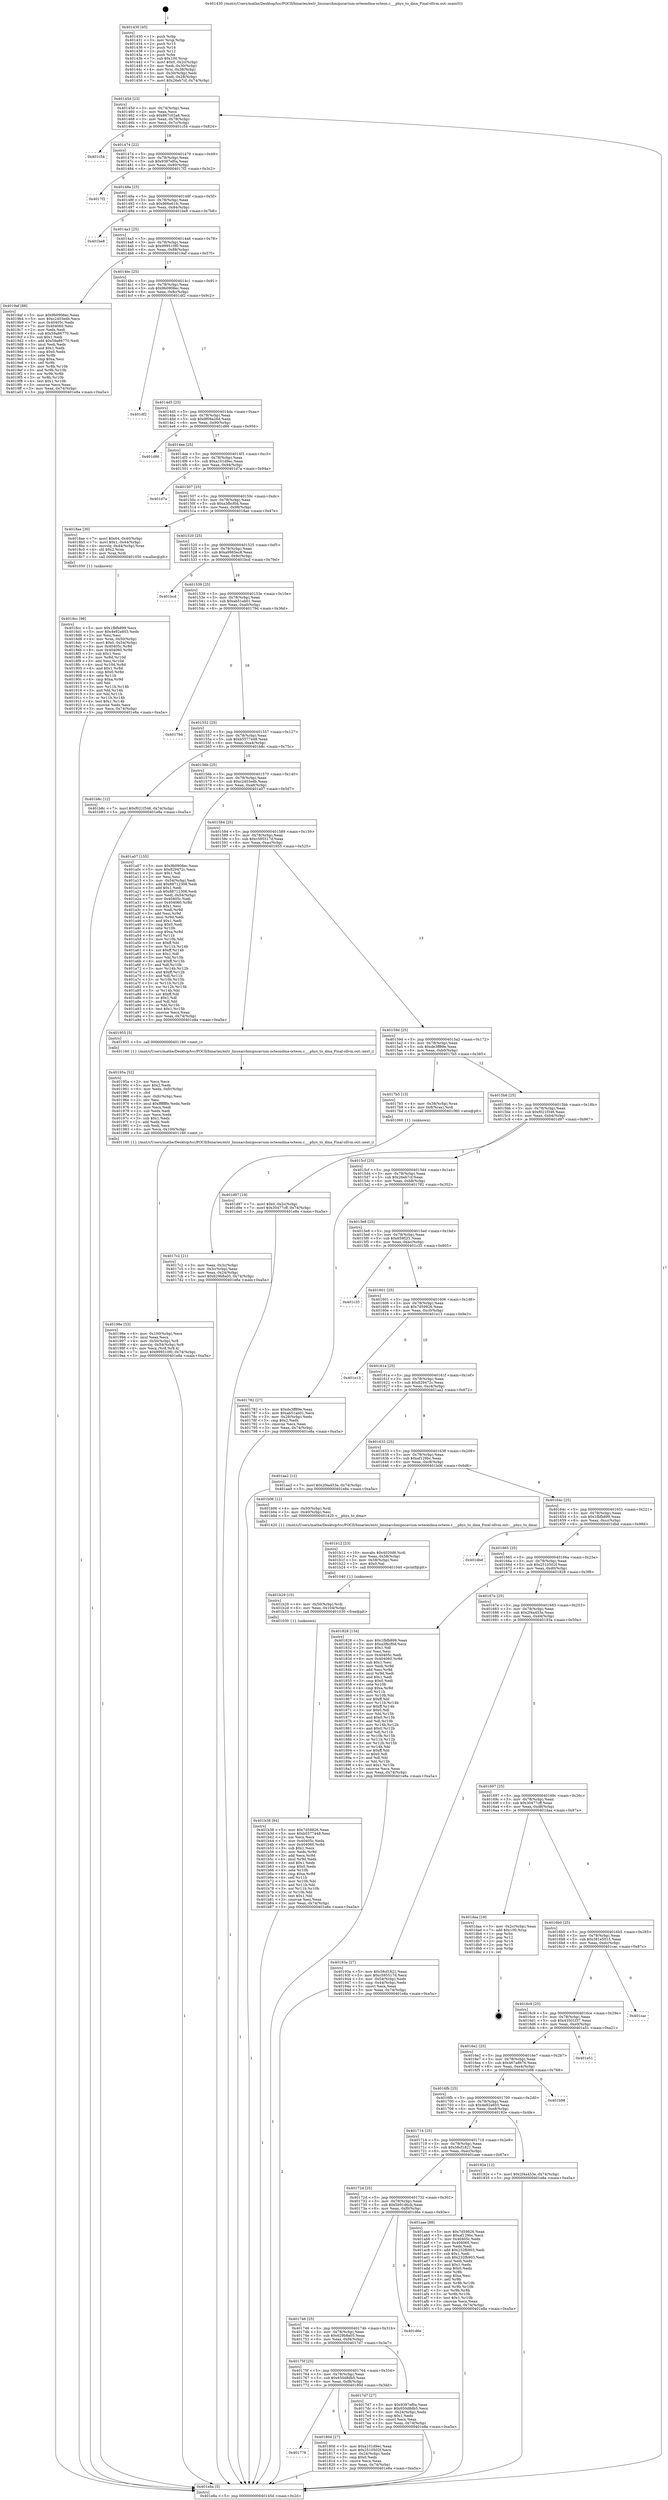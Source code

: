 digraph "0x401430" {
  label = "0x401430 (/mnt/c/Users/mathe/Desktop/tcc/POCII/binaries/extr_linuxarchmipscavium-octeondma-octeon.c___phys_to_dma_Final-ollvm.out::main(0))"
  labelloc = "t"
  node[shape=record]

  Entry [label="",width=0.3,height=0.3,shape=circle,fillcolor=black,style=filled]
  "0x40145d" [label="{
     0x40145d [23]\l
     | [instrs]\l
     &nbsp;&nbsp;0x40145d \<+3\>: mov -0x74(%rbp),%eax\l
     &nbsp;&nbsp;0x401460 \<+2\>: mov %eax,%ecx\l
     &nbsp;&nbsp;0x401462 \<+6\>: sub $0x867c02a8,%ecx\l
     &nbsp;&nbsp;0x401468 \<+3\>: mov %eax,-0x78(%rbp)\l
     &nbsp;&nbsp;0x40146b \<+3\>: mov %ecx,-0x7c(%rbp)\l
     &nbsp;&nbsp;0x40146e \<+6\>: je 0000000000401c54 \<main+0x824\>\l
  }"]
  "0x401c54" [label="{
     0x401c54\l
  }", style=dashed]
  "0x401474" [label="{
     0x401474 [22]\l
     | [instrs]\l
     &nbsp;&nbsp;0x401474 \<+5\>: jmp 0000000000401479 \<main+0x49\>\l
     &nbsp;&nbsp;0x401479 \<+3\>: mov -0x78(%rbp),%eax\l
     &nbsp;&nbsp;0x40147c \<+5\>: sub $0x9387ef0a,%eax\l
     &nbsp;&nbsp;0x401481 \<+3\>: mov %eax,-0x80(%rbp)\l
     &nbsp;&nbsp;0x401484 \<+6\>: je 00000000004017f2 \<main+0x3c2\>\l
  }"]
  Exit [label="",width=0.3,height=0.3,shape=circle,fillcolor=black,style=filled,peripheries=2]
  "0x4017f2" [label="{
     0x4017f2\l
  }", style=dashed]
  "0x40148a" [label="{
     0x40148a [25]\l
     | [instrs]\l
     &nbsp;&nbsp;0x40148a \<+5\>: jmp 000000000040148f \<main+0x5f\>\l
     &nbsp;&nbsp;0x40148f \<+3\>: mov -0x78(%rbp),%eax\l
     &nbsp;&nbsp;0x401492 \<+5\>: sub $0x966e61fc,%eax\l
     &nbsp;&nbsp;0x401497 \<+6\>: mov %eax,-0x84(%rbp)\l
     &nbsp;&nbsp;0x40149d \<+6\>: je 0000000000401be8 \<main+0x7b8\>\l
  }"]
  "0x401b38" [label="{
     0x401b38 [84]\l
     | [instrs]\l
     &nbsp;&nbsp;0x401b38 \<+5\>: mov $0x7d59826,%eax\l
     &nbsp;&nbsp;0x401b3d \<+5\>: mov $0xb5577448,%esi\l
     &nbsp;&nbsp;0x401b42 \<+2\>: xor %ecx,%ecx\l
     &nbsp;&nbsp;0x401b44 \<+7\>: mov 0x40405c,%edx\l
     &nbsp;&nbsp;0x401b4b \<+8\>: mov 0x404060,%r8d\l
     &nbsp;&nbsp;0x401b53 \<+3\>: sub $0x1,%ecx\l
     &nbsp;&nbsp;0x401b56 \<+3\>: mov %edx,%r9d\l
     &nbsp;&nbsp;0x401b59 \<+3\>: add %ecx,%r9d\l
     &nbsp;&nbsp;0x401b5c \<+4\>: imul %r9d,%edx\l
     &nbsp;&nbsp;0x401b60 \<+3\>: and $0x1,%edx\l
     &nbsp;&nbsp;0x401b63 \<+3\>: cmp $0x0,%edx\l
     &nbsp;&nbsp;0x401b66 \<+4\>: sete %r10b\l
     &nbsp;&nbsp;0x401b6a \<+4\>: cmp $0xa,%r8d\l
     &nbsp;&nbsp;0x401b6e \<+4\>: setl %r11b\l
     &nbsp;&nbsp;0x401b72 \<+3\>: mov %r10b,%bl\l
     &nbsp;&nbsp;0x401b75 \<+3\>: and %r11b,%bl\l
     &nbsp;&nbsp;0x401b78 \<+3\>: xor %r11b,%r10b\l
     &nbsp;&nbsp;0x401b7b \<+3\>: or %r10b,%bl\l
     &nbsp;&nbsp;0x401b7e \<+3\>: test $0x1,%bl\l
     &nbsp;&nbsp;0x401b81 \<+3\>: cmovne %esi,%eax\l
     &nbsp;&nbsp;0x401b84 \<+3\>: mov %eax,-0x74(%rbp)\l
     &nbsp;&nbsp;0x401b87 \<+5\>: jmp 0000000000401e8a \<main+0xa5a\>\l
  }"]
  "0x401be8" [label="{
     0x401be8\l
  }", style=dashed]
  "0x4014a3" [label="{
     0x4014a3 [25]\l
     | [instrs]\l
     &nbsp;&nbsp;0x4014a3 \<+5\>: jmp 00000000004014a8 \<main+0x78\>\l
     &nbsp;&nbsp;0x4014a8 \<+3\>: mov -0x78(%rbp),%eax\l
     &nbsp;&nbsp;0x4014ab \<+5\>: sub $0x999510f0,%eax\l
     &nbsp;&nbsp;0x4014b0 \<+6\>: mov %eax,-0x88(%rbp)\l
     &nbsp;&nbsp;0x4014b6 \<+6\>: je 00000000004019af \<main+0x57f\>\l
  }"]
  "0x401b29" [label="{
     0x401b29 [15]\l
     | [instrs]\l
     &nbsp;&nbsp;0x401b29 \<+4\>: mov -0x50(%rbp),%rdi\l
     &nbsp;&nbsp;0x401b2d \<+6\>: mov %eax,-0x104(%rbp)\l
     &nbsp;&nbsp;0x401b33 \<+5\>: call 0000000000401030 \<free@plt\>\l
     | [calls]\l
     &nbsp;&nbsp;0x401030 \{1\} (unknown)\l
  }"]
  "0x4019af" [label="{
     0x4019af [88]\l
     | [instrs]\l
     &nbsp;&nbsp;0x4019af \<+5\>: mov $0x9b0908ec,%eax\l
     &nbsp;&nbsp;0x4019b4 \<+5\>: mov $0xc2403edb,%ecx\l
     &nbsp;&nbsp;0x4019b9 \<+7\>: mov 0x40405c,%edx\l
     &nbsp;&nbsp;0x4019c0 \<+7\>: mov 0x404060,%esi\l
     &nbsp;&nbsp;0x4019c7 \<+2\>: mov %edx,%edi\l
     &nbsp;&nbsp;0x4019c9 \<+6\>: sub $0x59a86770,%edi\l
     &nbsp;&nbsp;0x4019cf \<+3\>: sub $0x1,%edi\l
     &nbsp;&nbsp;0x4019d2 \<+6\>: add $0x59a86770,%edi\l
     &nbsp;&nbsp;0x4019d8 \<+3\>: imul %edi,%edx\l
     &nbsp;&nbsp;0x4019db \<+3\>: and $0x1,%edx\l
     &nbsp;&nbsp;0x4019de \<+3\>: cmp $0x0,%edx\l
     &nbsp;&nbsp;0x4019e1 \<+4\>: sete %r8b\l
     &nbsp;&nbsp;0x4019e5 \<+3\>: cmp $0xa,%esi\l
     &nbsp;&nbsp;0x4019e8 \<+4\>: setl %r9b\l
     &nbsp;&nbsp;0x4019ec \<+3\>: mov %r8b,%r10b\l
     &nbsp;&nbsp;0x4019ef \<+3\>: and %r9b,%r10b\l
     &nbsp;&nbsp;0x4019f2 \<+3\>: xor %r9b,%r8b\l
     &nbsp;&nbsp;0x4019f5 \<+3\>: or %r8b,%r10b\l
     &nbsp;&nbsp;0x4019f8 \<+4\>: test $0x1,%r10b\l
     &nbsp;&nbsp;0x4019fc \<+3\>: cmovne %ecx,%eax\l
     &nbsp;&nbsp;0x4019ff \<+3\>: mov %eax,-0x74(%rbp)\l
     &nbsp;&nbsp;0x401a02 \<+5\>: jmp 0000000000401e8a \<main+0xa5a\>\l
  }"]
  "0x4014bc" [label="{
     0x4014bc [25]\l
     | [instrs]\l
     &nbsp;&nbsp;0x4014bc \<+5\>: jmp 00000000004014c1 \<main+0x91\>\l
     &nbsp;&nbsp;0x4014c1 \<+3\>: mov -0x78(%rbp),%eax\l
     &nbsp;&nbsp;0x4014c4 \<+5\>: sub $0x9b0908ec,%eax\l
     &nbsp;&nbsp;0x4014c9 \<+6\>: mov %eax,-0x8c(%rbp)\l
     &nbsp;&nbsp;0x4014cf \<+6\>: je 0000000000401df2 \<main+0x9c2\>\l
  }"]
  "0x401b12" [label="{
     0x401b12 [23]\l
     | [instrs]\l
     &nbsp;&nbsp;0x401b12 \<+10\>: movabs $0x4020d6,%rdi\l
     &nbsp;&nbsp;0x401b1c \<+3\>: mov %eax,-0x58(%rbp)\l
     &nbsp;&nbsp;0x401b1f \<+3\>: mov -0x58(%rbp),%esi\l
     &nbsp;&nbsp;0x401b22 \<+2\>: mov $0x0,%al\l
     &nbsp;&nbsp;0x401b24 \<+5\>: call 0000000000401040 \<printf@plt\>\l
     | [calls]\l
     &nbsp;&nbsp;0x401040 \{1\} (unknown)\l
  }"]
  "0x401df2" [label="{
     0x401df2\l
  }", style=dashed]
  "0x4014d5" [label="{
     0x4014d5 [25]\l
     | [instrs]\l
     &nbsp;&nbsp;0x4014d5 \<+5\>: jmp 00000000004014da \<main+0xaa\>\l
     &nbsp;&nbsp;0x4014da \<+3\>: mov -0x78(%rbp),%eax\l
     &nbsp;&nbsp;0x4014dd \<+5\>: sub $0x9f08a26d,%eax\l
     &nbsp;&nbsp;0x4014e2 \<+6\>: mov %eax,-0x90(%rbp)\l
     &nbsp;&nbsp;0x4014e8 \<+6\>: je 0000000000401d86 \<main+0x956\>\l
  }"]
  "0x40198e" [label="{
     0x40198e [33]\l
     | [instrs]\l
     &nbsp;&nbsp;0x40198e \<+6\>: mov -0x100(%rbp),%ecx\l
     &nbsp;&nbsp;0x401994 \<+3\>: imul %eax,%ecx\l
     &nbsp;&nbsp;0x401997 \<+4\>: mov -0x50(%rbp),%r8\l
     &nbsp;&nbsp;0x40199b \<+4\>: movslq -0x54(%rbp),%r9\l
     &nbsp;&nbsp;0x40199f \<+4\>: mov %ecx,(%r8,%r9,4)\l
     &nbsp;&nbsp;0x4019a3 \<+7\>: movl $0x999510f0,-0x74(%rbp)\l
     &nbsp;&nbsp;0x4019aa \<+5\>: jmp 0000000000401e8a \<main+0xa5a\>\l
  }"]
  "0x401d86" [label="{
     0x401d86\l
  }", style=dashed]
  "0x4014ee" [label="{
     0x4014ee [25]\l
     | [instrs]\l
     &nbsp;&nbsp;0x4014ee \<+5\>: jmp 00000000004014f3 \<main+0xc3\>\l
     &nbsp;&nbsp;0x4014f3 \<+3\>: mov -0x78(%rbp),%eax\l
     &nbsp;&nbsp;0x4014f6 \<+5\>: sub $0xa101d9ec,%eax\l
     &nbsp;&nbsp;0x4014fb \<+6\>: mov %eax,-0x94(%rbp)\l
     &nbsp;&nbsp;0x401501 \<+6\>: je 0000000000401d7a \<main+0x94a\>\l
  }"]
  "0x40195a" [label="{
     0x40195a [52]\l
     | [instrs]\l
     &nbsp;&nbsp;0x40195a \<+2\>: xor %ecx,%ecx\l
     &nbsp;&nbsp;0x40195c \<+5\>: mov $0x2,%edx\l
     &nbsp;&nbsp;0x401961 \<+6\>: mov %edx,-0xfc(%rbp)\l
     &nbsp;&nbsp;0x401967 \<+1\>: cltd\l
     &nbsp;&nbsp;0x401968 \<+6\>: mov -0xfc(%rbp),%esi\l
     &nbsp;&nbsp;0x40196e \<+2\>: idiv %esi\l
     &nbsp;&nbsp;0x401970 \<+6\>: imul $0xfffffffe,%edx,%edx\l
     &nbsp;&nbsp;0x401976 \<+2\>: mov %ecx,%edi\l
     &nbsp;&nbsp;0x401978 \<+2\>: sub %edx,%edi\l
     &nbsp;&nbsp;0x40197a \<+2\>: mov %ecx,%edx\l
     &nbsp;&nbsp;0x40197c \<+3\>: sub $0x1,%edx\l
     &nbsp;&nbsp;0x40197f \<+2\>: add %edx,%edi\l
     &nbsp;&nbsp;0x401981 \<+2\>: sub %edi,%ecx\l
     &nbsp;&nbsp;0x401983 \<+6\>: mov %ecx,-0x100(%rbp)\l
     &nbsp;&nbsp;0x401989 \<+5\>: call 0000000000401160 \<next_i\>\l
     | [calls]\l
     &nbsp;&nbsp;0x401160 \{1\} (/mnt/c/Users/mathe/Desktop/tcc/POCII/binaries/extr_linuxarchmipscavium-octeondma-octeon.c___phys_to_dma_Final-ollvm.out::next_i)\l
  }"]
  "0x401d7a" [label="{
     0x401d7a\l
  }", style=dashed]
  "0x401507" [label="{
     0x401507 [25]\l
     | [instrs]\l
     &nbsp;&nbsp;0x401507 \<+5\>: jmp 000000000040150c \<main+0xdc\>\l
     &nbsp;&nbsp;0x40150c \<+3\>: mov -0x78(%rbp),%eax\l
     &nbsp;&nbsp;0x40150f \<+5\>: sub $0xa3fbcf0d,%eax\l
     &nbsp;&nbsp;0x401514 \<+6\>: mov %eax,-0x98(%rbp)\l
     &nbsp;&nbsp;0x40151a \<+6\>: je 00000000004018ae \<main+0x47e\>\l
  }"]
  "0x4018cc" [label="{
     0x4018cc [98]\l
     | [instrs]\l
     &nbsp;&nbsp;0x4018cc \<+5\>: mov $0x1fbfb899,%ecx\l
     &nbsp;&nbsp;0x4018d1 \<+5\>: mov $0x4e92a603,%edx\l
     &nbsp;&nbsp;0x4018d6 \<+2\>: xor %esi,%esi\l
     &nbsp;&nbsp;0x4018d8 \<+4\>: mov %rax,-0x50(%rbp)\l
     &nbsp;&nbsp;0x4018dc \<+7\>: movl $0x0,-0x54(%rbp)\l
     &nbsp;&nbsp;0x4018e3 \<+8\>: mov 0x40405c,%r8d\l
     &nbsp;&nbsp;0x4018eb \<+8\>: mov 0x404060,%r9d\l
     &nbsp;&nbsp;0x4018f3 \<+3\>: sub $0x1,%esi\l
     &nbsp;&nbsp;0x4018f6 \<+3\>: mov %r8d,%r10d\l
     &nbsp;&nbsp;0x4018f9 \<+3\>: add %esi,%r10d\l
     &nbsp;&nbsp;0x4018fc \<+4\>: imul %r10d,%r8d\l
     &nbsp;&nbsp;0x401900 \<+4\>: and $0x1,%r8d\l
     &nbsp;&nbsp;0x401904 \<+4\>: cmp $0x0,%r8d\l
     &nbsp;&nbsp;0x401908 \<+4\>: sete %r11b\l
     &nbsp;&nbsp;0x40190c \<+4\>: cmp $0xa,%r9d\l
     &nbsp;&nbsp;0x401910 \<+3\>: setl %bl\l
     &nbsp;&nbsp;0x401913 \<+3\>: mov %r11b,%r14b\l
     &nbsp;&nbsp;0x401916 \<+3\>: and %bl,%r14b\l
     &nbsp;&nbsp;0x401919 \<+3\>: xor %bl,%r11b\l
     &nbsp;&nbsp;0x40191c \<+3\>: or %r11b,%r14b\l
     &nbsp;&nbsp;0x40191f \<+4\>: test $0x1,%r14b\l
     &nbsp;&nbsp;0x401923 \<+3\>: cmovne %edx,%ecx\l
     &nbsp;&nbsp;0x401926 \<+3\>: mov %ecx,-0x74(%rbp)\l
     &nbsp;&nbsp;0x401929 \<+5\>: jmp 0000000000401e8a \<main+0xa5a\>\l
  }"]
  "0x4018ae" [label="{
     0x4018ae [30]\l
     | [instrs]\l
     &nbsp;&nbsp;0x4018ae \<+7\>: movl $0x64,-0x40(%rbp)\l
     &nbsp;&nbsp;0x4018b5 \<+7\>: movl $0x1,-0x44(%rbp)\l
     &nbsp;&nbsp;0x4018bc \<+4\>: movslq -0x44(%rbp),%rax\l
     &nbsp;&nbsp;0x4018c0 \<+4\>: shl $0x2,%rax\l
     &nbsp;&nbsp;0x4018c4 \<+3\>: mov %rax,%rdi\l
     &nbsp;&nbsp;0x4018c7 \<+5\>: call 0000000000401050 \<malloc@plt\>\l
     | [calls]\l
     &nbsp;&nbsp;0x401050 \{1\} (unknown)\l
  }"]
  "0x401520" [label="{
     0x401520 [25]\l
     | [instrs]\l
     &nbsp;&nbsp;0x401520 \<+5\>: jmp 0000000000401525 \<main+0xf5\>\l
     &nbsp;&nbsp;0x401525 \<+3\>: mov -0x78(%rbp),%eax\l
     &nbsp;&nbsp;0x401528 \<+5\>: sub $0xa9985ec8,%eax\l
     &nbsp;&nbsp;0x40152d \<+6\>: mov %eax,-0x9c(%rbp)\l
     &nbsp;&nbsp;0x401533 \<+6\>: je 0000000000401bcd \<main+0x79d\>\l
  }"]
  "0x401778" [label="{
     0x401778\l
  }", style=dashed]
  "0x401bcd" [label="{
     0x401bcd\l
  }", style=dashed]
  "0x401539" [label="{
     0x401539 [25]\l
     | [instrs]\l
     &nbsp;&nbsp;0x401539 \<+5\>: jmp 000000000040153e \<main+0x10e\>\l
     &nbsp;&nbsp;0x40153e \<+3\>: mov -0x78(%rbp),%eax\l
     &nbsp;&nbsp;0x401541 \<+5\>: sub $0xab51ab01,%eax\l
     &nbsp;&nbsp;0x401546 \<+6\>: mov %eax,-0xa0(%rbp)\l
     &nbsp;&nbsp;0x40154c \<+6\>: je 000000000040179d \<main+0x36d\>\l
  }"]
  "0x40180d" [label="{
     0x40180d [27]\l
     | [instrs]\l
     &nbsp;&nbsp;0x40180d \<+5\>: mov $0xa101d9ec,%eax\l
     &nbsp;&nbsp;0x401812 \<+5\>: mov $0x2510502f,%ecx\l
     &nbsp;&nbsp;0x401817 \<+3\>: mov -0x24(%rbp),%edx\l
     &nbsp;&nbsp;0x40181a \<+3\>: cmp $0x0,%edx\l
     &nbsp;&nbsp;0x40181d \<+3\>: cmove %ecx,%eax\l
     &nbsp;&nbsp;0x401820 \<+3\>: mov %eax,-0x74(%rbp)\l
     &nbsp;&nbsp;0x401823 \<+5\>: jmp 0000000000401e8a \<main+0xa5a\>\l
  }"]
  "0x40179d" [label="{
     0x40179d\l
  }", style=dashed]
  "0x401552" [label="{
     0x401552 [25]\l
     | [instrs]\l
     &nbsp;&nbsp;0x401552 \<+5\>: jmp 0000000000401557 \<main+0x127\>\l
     &nbsp;&nbsp;0x401557 \<+3\>: mov -0x78(%rbp),%eax\l
     &nbsp;&nbsp;0x40155a \<+5\>: sub $0xb5577448,%eax\l
     &nbsp;&nbsp;0x40155f \<+6\>: mov %eax,-0xa4(%rbp)\l
     &nbsp;&nbsp;0x401565 \<+6\>: je 0000000000401b8c \<main+0x75c\>\l
  }"]
  "0x40175f" [label="{
     0x40175f [25]\l
     | [instrs]\l
     &nbsp;&nbsp;0x40175f \<+5\>: jmp 0000000000401764 \<main+0x334\>\l
     &nbsp;&nbsp;0x401764 \<+3\>: mov -0x78(%rbp),%eax\l
     &nbsp;&nbsp;0x401767 \<+5\>: sub $0x650d8db5,%eax\l
     &nbsp;&nbsp;0x40176c \<+6\>: mov %eax,-0xf8(%rbp)\l
     &nbsp;&nbsp;0x401772 \<+6\>: je 000000000040180d \<main+0x3dd\>\l
  }"]
  "0x401b8c" [label="{
     0x401b8c [12]\l
     | [instrs]\l
     &nbsp;&nbsp;0x401b8c \<+7\>: movl $0xf021f346,-0x74(%rbp)\l
     &nbsp;&nbsp;0x401b93 \<+5\>: jmp 0000000000401e8a \<main+0xa5a\>\l
  }"]
  "0x40156b" [label="{
     0x40156b [25]\l
     | [instrs]\l
     &nbsp;&nbsp;0x40156b \<+5\>: jmp 0000000000401570 \<main+0x140\>\l
     &nbsp;&nbsp;0x401570 \<+3\>: mov -0x78(%rbp),%eax\l
     &nbsp;&nbsp;0x401573 \<+5\>: sub $0xc2403edb,%eax\l
     &nbsp;&nbsp;0x401578 \<+6\>: mov %eax,-0xa8(%rbp)\l
     &nbsp;&nbsp;0x40157e \<+6\>: je 0000000000401a07 \<main+0x5d7\>\l
  }"]
  "0x4017d7" [label="{
     0x4017d7 [27]\l
     | [instrs]\l
     &nbsp;&nbsp;0x4017d7 \<+5\>: mov $0x9387ef0a,%eax\l
     &nbsp;&nbsp;0x4017dc \<+5\>: mov $0x650d8db5,%ecx\l
     &nbsp;&nbsp;0x4017e1 \<+3\>: mov -0x24(%rbp),%edx\l
     &nbsp;&nbsp;0x4017e4 \<+3\>: cmp $0x1,%edx\l
     &nbsp;&nbsp;0x4017e7 \<+3\>: cmovl %ecx,%eax\l
     &nbsp;&nbsp;0x4017ea \<+3\>: mov %eax,-0x74(%rbp)\l
     &nbsp;&nbsp;0x4017ed \<+5\>: jmp 0000000000401e8a \<main+0xa5a\>\l
  }"]
  "0x401a07" [label="{
     0x401a07 [155]\l
     | [instrs]\l
     &nbsp;&nbsp;0x401a07 \<+5\>: mov $0x9b0908ec,%eax\l
     &nbsp;&nbsp;0x401a0c \<+5\>: mov $0x829472c,%ecx\l
     &nbsp;&nbsp;0x401a11 \<+2\>: mov $0x1,%dl\l
     &nbsp;&nbsp;0x401a13 \<+2\>: xor %esi,%esi\l
     &nbsp;&nbsp;0x401a15 \<+3\>: mov -0x54(%rbp),%edi\l
     &nbsp;&nbsp;0x401a18 \<+6\>: add $0x88712308,%edi\l
     &nbsp;&nbsp;0x401a1e \<+3\>: add $0x1,%edi\l
     &nbsp;&nbsp;0x401a21 \<+6\>: sub $0x88712308,%edi\l
     &nbsp;&nbsp;0x401a27 \<+3\>: mov %edi,-0x54(%rbp)\l
     &nbsp;&nbsp;0x401a2a \<+7\>: mov 0x40405c,%edi\l
     &nbsp;&nbsp;0x401a31 \<+8\>: mov 0x404060,%r8d\l
     &nbsp;&nbsp;0x401a39 \<+3\>: sub $0x1,%esi\l
     &nbsp;&nbsp;0x401a3c \<+3\>: mov %edi,%r9d\l
     &nbsp;&nbsp;0x401a3f \<+3\>: add %esi,%r9d\l
     &nbsp;&nbsp;0x401a42 \<+4\>: imul %r9d,%edi\l
     &nbsp;&nbsp;0x401a46 \<+3\>: and $0x1,%edi\l
     &nbsp;&nbsp;0x401a49 \<+3\>: cmp $0x0,%edi\l
     &nbsp;&nbsp;0x401a4c \<+4\>: sete %r10b\l
     &nbsp;&nbsp;0x401a50 \<+4\>: cmp $0xa,%r8d\l
     &nbsp;&nbsp;0x401a54 \<+4\>: setl %r11b\l
     &nbsp;&nbsp;0x401a58 \<+3\>: mov %r10b,%bl\l
     &nbsp;&nbsp;0x401a5b \<+3\>: xor $0xff,%bl\l
     &nbsp;&nbsp;0x401a5e \<+3\>: mov %r11b,%r14b\l
     &nbsp;&nbsp;0x401a61 \<+4\>: xor $0xff,%r14b\l
     &nbsp;&nbsp;0x401a65 \<+3\>: xor $0x1,%dl\l
     &nbsp;&nbsp;0x401a68 \<+3\>: mov %bl,%r15b\l
     &nbsp;&nbsp;0x401a6b \<+4\>: and $0xff,%r15b\l
     &nbsp;&nbsp;0x401a6f \<+3\>: and %dl,%r10b\l
     &nbsp;&nbsp;0x401a72 \<+3\>: mov %r14b,%r12b\l
     &nbsp;&nbsp;0x401a75 \<+4\>: and $0xff,%r12b\l
     &nbsp;&nbsp;0x401a79 \<+3\>: and %dl,%r11b\l
     &nbsp;&nbsp;0x401a7c \<+3\>: or %r10b,%r15b\l
     &nbsp;&nbsp;0x401a7f \<+3\>: or %r11b,%r12b\l
     &nbsp;&nbsp;0x401a82 \<+3\>: xor %r12b,%r15b\l
     &nbsp;&nbsp;0x401a85 \<+3\>: or %r14b,%bl\l
     &nbsp;&nbsp;0x401a88 \<+3\>: xor $0xff,%bl\l
     &nbsp;&nbsp;0x401a8b \<+3\>: or $0x1,%dl\l
     &nbsp;&nbsp;0x401a8e \<+2\>: and %dl,%bl\l
     &nbsp;&nbsp;0x401a90 \<+3\>: or %bl,%r15b\l
     &nbsp;&nbsp;0x401a93 \<+4\>: test $0x1,%r15b\l
     &nbsp;&nbsp;0x401a97 \<+3\>: cmovne %ecx,%eax\l
     &nbsp;&nbsp;0x401a9a \<+3\>: mov %eax,-0x74(%rbp)\l
     &nbsp;&nbsp;0x401a9d \<+5\>: jmp 0000000000401e8a \<main+0xa5a\>\l
  }"]
  "0x401584" [label="{
     0x401584 [25]\l
     | [instrs]\l
     &nbsp;&nbsp;0x401584 \<+5\>: jmp 0000000000401589 \<main+0x159\>\l
     &nbsp;&nbsp;0x401589 \<+3\>: mov -0x78(%rbp),%eax\l
     &nbsp;&nbsp;0x40158c \<+5\>: sub $0xc595517d,%eax\l
     &nbsp;&nbsp;0x401591 \<+6\>: mov %eax,-0xac(%rbp)\l
     &nbsp;&nbsp;0x401597 \<+6\>: je 0000000000401955 \<main+0x525\>\l
  }"]
  "0x401746" [label="{
     0x401746 [25]\l
     | [instrs]\l
     &nbsp;&nbsp;0x401746 \<+5\>: jmp 000000000040174b \<main+0x31b\>\l
     &nbsp;&nbsp;0x40174b \<+3\>: mov -0x78(%rbp),%eax\l
     &nbsp;&nbsp;0x40174e \<+5\>: sub $0x629b8a05,%eax\l
     &nbsp;&nbsp;0x401753 \<+6\>: mov %eax,-0xf4(%rbp)\l
     &nbsp;&nbsp;0x401759 \<+6\>: je 00000000004017d7 \<main+0x3a7\>\l
  }"]
  "0x401955" [label="{
     0x401955 [5]\l
     | [instrs]\l
     &nbsp;&nbsp;0x401955 \<+5\>: call 0000000000401160 \<next_i\>\l
     | [calls]\l
     &nbsp;&nbsp;0x401160 \{1\} (/mnt/c/Users/mathe/Desktop/tcc/POCII/binaries/extr_linuxarchmipscavium-octeondma-octeon.c___phys_to_dma_Final-ollvm.out::next_i)\l
  }"]
  "0x40159d" [label="{
     0x40159d [25]\l
     | [instrs]\l
     &nbsp;&nbsp;0x40159d \<+5\>: jmp 00000000004015a2 \<main+0x172\>\l
     &nbsp;&nbsp;0x4015a2 \<+3\>: mov -0x78(%rbp),%eax\l
     &nbsp;&nbsp;0x4015a5 \<+5\>: sub $0xde3ff89e,%eax\l
     &nbsp;&nbsp;0x4015aa \<+6\>: mov %eax,-0xb0(%rbp)\l
     &nbsp;&nbsp;0x4015b0 \<+6\>: je 00000000004017b5 \<main+0x385\>\l
  }"]
  "0x401d6e" [label="{
     0x401d6e\l
  }", style=dashed]
  "0x4017b5" [label="{
     0x4017b5 [13]\l
     | [instrs]\l
     &nbsp;&nbsp;0x4017b5 \<+4\>: mov -0x38(%rbp),%rax\l
     &nbsp;&nbsp;0x4017b9 \<+4\>: mov 0x8(%rax),%rdi\l
     &nbsp;&nbsp;0x4017bd \<+5\>: call 0000000000401060 \<atoi@plt\>\l
     | [calls]\l
     &nbsp;&nbsp;0x401060 \{1\} (unknown)\l
  }"]
  "0x4015b6" [label="{
     0x4015b6 [25]\l
     | [instrs]\l
     &nbsp;&nbsp;0x4015b6 \<+5\>: jmp 00000000004015bb \<main+0x18b\>\l
     &nbsp;&nbsp;0x4015bb \<+3\>: mov -0x78(%rbp),%eax\l
     &nbsp;&nbsp;0x4015be \<+5\>: sub $0xf021f346,%eax\l
     &nbsp;&nbsp;0x4015c3 \<+6\>: mov %eax,-0xb4(%rbp)\l
     &nbsp;&nbsp;0x4015c9 \<+6\>: je 0000000000401d97 \<main+0x967\>\l
  }"]
  "0x40172d" [label="{
     0x40172d [25]\l
     | [instrs]\l
     &nbsp;&nbsp;0x40172d \<+5\>: jmp 0000000000401732 \<main+0x302\>\l
     &nbsp;&nbsp;0x401732 \<+3\>: mov -0x78(%rbp),%eax\l
     &nbsp;&nbsp;0x401735 \<+5\>: sub $0x5b91d6cb,%eax\l
     &nbsp;&nbsp;0x40173a \<+6\>: mov %eax,-0xf0(%rbp)\l
     &nbsp;&nbsp;0x401740 \<+6\>: je 0000000000401d6e \<main+0x93e\>\l
  }"]
  "0x401d97" [label="{
     0x401d97 [19]\l
     | [instrs]\l
     &nbsp;&nbsp;0x401d97 \<+7\>: movl $0x0,-0x2c(%rbp)\l
     &nbsp;&nbsp;0x401d9e \<+7\>: movl $0x30477cff,-0x74(%rbp)\l
     &nbsp;&nbsp;0x401da5 \<+5\>: jmp 0000000000401e8a \<main+0xa5a\>\l
  }"]
  "0x4015cf" [label="{
     0x4015cf [25]\l
     | [instrs]\l
     &nbsp;&nbsp;0x4015cf \<+5\>: jmp 00000000004015d4 \<main+0x1a4\>\l
     &nbsp;&nbsp;0x4015d4 \<+3\>: mov -0x78(%rbp),%eax\l
     &nbsp;&nbsp;0x4015d7 \<+5\>: sub $0x26eb7cf,%eax\l
     &nbsp;&nbsp;0x4015dc \<+6\>: mov %eax,-0xb8(%rbp)\l
     &nbsp;&nbsp;0x4015e2 \<+6\>: je 0000000000401782 \<main+0x352\>\l
  }"]
  "0x401aae" [label="{
     0x401aae [88]\l
     | [instrs]\l
     &nbsp;&nbsp;0x401aae \<+5\>: mov $0x7d59826,%eax\l
     &nbsp;&nbsp;0x401ab3 \<+5\>: mov $0xaf129bc,%ecx\l
     &nbsp;&nbsp;0x401ab8 \<+7\>: mov 0x40405c,%edx\l
     &nbsp;&nbsp;0x401abf \<+7\>: mov 0x404060,%esi\l
     &nbsp;&nbsp;0x401ac6 \<+2\>: mov %edx,%edi\l
     &nbsp;&nbsp;0x401ac8 \<+6\>: add $0x232fb903,%edi\l
     &nbsp;&nbsp;0x401ace \<+3\>: sub $0x1,%edi\l
     &nbsp;&nbsp;0x401ad1 \<+6\>: sub $0x232fb903,%edi\l
     &nbsp;&nbsp;0x401ad7 \<+3\>: imul %edi,%edx\l
     &nbsp;&nbsp;0x401ada \<+3\>: and $0x1,%edx\l
     &nbsp;&nbsp;0x401add \<+3\>: cmp $0x0,%edx\l
     &nbsp;&nbsp;0x401ae0 \<+4\>: sete %r8b\l
     &nbsp;&nbsp;0x401ae4 \<+3\>: cmp $0xa,%esi\l
     &nbsp;&nbsp;0x401ae7 \<+4\>: setl %r9b\l
     &nbsp;&nbsp;0x401aeb \<+3\>: mov %r8b,%r10b\l
     &nbsp;&nbsp;0x401aee \<+3\>: and %r9b,%r10b\l
     &nbsp;&nbsp;0x401af1 \<+3\>: xor %r9b,%r8b\l
     &nbsp;&nbsp;0x401af4 \<+3\>: or %r8b,%r10b\l
     &nbsp;&nbsp;0x401af7 \<+4\>: test $0x1,%r10b\l
     &nbsp;&nbsp;0x401afb \<+3\>: cmovne %ecx,%eax\l
     &nbsp;&nbsp;0x401afe \<+3\>: mov %eax,-0x74(%rbp)\l
     &nbsp;&nbsp;0x401b01 \<+5\>: jmp 0000000000401e8a \<main+0xa5a\>\l
  }"]
  "0x401782" [label="{
     0x401782 [27]\l
     | [instrs]\l
     &nbsp;&nbsp;0x401782 \<+5\>: mov $0xde3ff89e,%eax\l
     &nbsp;&nbsp;0x401787 \<+5\>: mov $0xab51ab01,%ecx\l
     &nbsp;&nbsp;0x40178c \<+3\>: mov -0x28(%rbp),%edx\l
     &nbsp;&nbsp;0x40178f \<+3\>: cmp $0x2,%edx\l
     &nbsp;&nbsp;0x401792 \<+3\>: cmovne %ecx,%eax\l
     &nbsp;&nbsp;0x401795 \<+3\>: mov %eax,-0x74(%rbp)\l
     &nbsp;&nbsp;0x401798 \<+5\>: jmp 0000000000401e8a \<main+0xa5a\>\l
  }"]
  "0x4015e8" [label="{
     0x4015e8 [25]\l
     | [instrs]\l
     &nbsp;&nbsp;0x4015e8 \<+5\>: jmp 00000000004015ed \<main+0x1bd\>\l
     &nbsp;&nbsp;0x4015ed \<+3\>: mov -0x78(%rbp),%eax\l
     &nbsp;&nbsp;0x4015f0 \<+5\>: sub $0x659f2f1,%eax\l
     &nbsp;&nbsp;0x4015f5 \<+6\>: mov %eax,-0xbc(%rbp)\l
     &nbsp;&nbsp;0x4015fb \<+6\>: je 0000000000401c35 \<main+0x805\>\l
  }"]
  "0x401e8a" [label="{
     0x401e8a [5]\l
     | [instrs]\l
     &nbsp;&nbsp;0x401e8a \<+5\>: jmp 000000000040145d \<main+0x2d\>\l
  }"]
  "0x401430" [label="{
     0x401430 [45]\l
     | [instrs]\l
     &nbsp;&nbsp;0x401430 \<+1\>: push %rbp\l
     &nbsp;&nbsp;0x401431 \<+3\>: mov %rsp,%rbp\l
     &nbsp;&nbsp;0x401434 \<+2\>: push %r15\l
     &nbsp;&nbsp;0x401436 \<+2\>: push %r14\l
     &nbsp;&nbsp;0x401438 \<+2\>: push %r12\l
     &nbsp;&nbsp;0x40143a \<+1\>: push %rbx\l
     &nbsp;&nbsp;0x40143b \<+7\>: sub $0x100,%rsp\l
     &nbsp;&nbsp;0x401442 \<+7\>: movl $0x0,-0x2c(%rbp)\l
     &nbsp;&nbsp;0x401449 \<+3\>: mov %edi,-0x30(%rbp)\l
     &nbsp;&nbsp;0x40144c \<+4\>: mov %rsi,-0x38(%rbp)\l
     &nbsp;&nbsp;0x401450 \<+3\>: mov -0x30(%rbp),%edi\l
     &nbsp;&nbsp;0x401453 \<+3\>: mov %edi,-0x28(%rbp)\l
     &nbsp;&nbsp;0x401456 \<+7\>: movl $0x26eb7cf,-0x74(%rbp)\l
  }"]
  "0x4017c2" [label="{
     0x4017c2 [21]\l
     | [instrs]\l
     &nbsp;&nbsp;0x4017c2 \<+3\>: mov %eax,-0x3c(%rbp)\l
     &nbsp;&nbsp;0x4017c5 \<+3\>: mov -0x3c(%rbp),%eax\l
     &nbsp;&nbsp;0x4017c8 \<+3\>: mov %eax,-0x24(%rbp)\l
     &nbsp;&nbsp;0x4017cb \<+7\>: movl $0x629b8a05,-0x74(%rbp)\l
     &nbsp;&nbsp;0x4017d2 \<+5\>: jmp 0000000000401e8a \<main+0xa5a\>\l
  }"]
  "0x401714" [label="{
     0x401714 [25]\l
     | [instrs]\l
     &nbsp;&nbsp;0x401714 \<+5\>: jmp 0000000000401719 \<main+0x2e9\>\l
     &nbsp;&nbsp;0x401719 \<+3\>: mov -0x78(%rbp),%eax\l
     &nbsp;&nbsp;0x40171c \<+5\>: sub $0x58cf1821,%eax\l
     &nbsp;&nbsp;0x401721 \<+6\>: mov %eax,-0xec(%rbp)\l
     &nbsp;&nbsp;0x401727 \<+6\>: je 0000000000401aae \<main+0x67e\>\l
  }"]
  "0x401c35" [label="{
     0x401c35\l
  }", style=dashed]
  "0x401601" [label="{
     0x401601 [25]\l
     | [instrs]\l
     &nbsp;&nbsp;0x401601 \<+5\>: jmp 0000000000401606 \<main+0x1d6\>\l
     &nbsp;&nbsp;0x401606 \<+3\>: mov -0x78(%rbp),%eax\l
     &nbsp;&nbsp;0x401609 \<+5\>: sub $0x7d59826,%eax\l
     &nbsp;&nbsp;0x40160e \<+6\>: mov %eax,-0xc0(%rbp)\l
     &nbsp;&nbsp;0x401614 \<+6\>: je 0000000000401e13 \<main+0x9e3\>\l
  }"]
  "0x40192e" [label="{
     0x40192e [12]\l
     | [instrs]\l
     &nbsp;&nbsp;0x40192e \<+7\>: movl $0x2f4a453e,-0x74(%rbp)\l
     &nbsp;&nbsp;0x401935 \<+5\>: jmp 0000000000401e8a \<main+0xa5a\>\l
  }"]
  "0x401e13" [label="{
     0x401e13\l
  }", style=dashed]
  "0x40161a" [label="{
     0x40161a [25]\l
     | [instrs]\l
     &nbsp;&nbsp;0x40161a \<+5\>: jmp 000000000040161f \<main+0x1ef\>\l
     &nbsp;&nbsp;0x40161f \<+3\>: mov -0x78(%rbp),%eax\l
     &nbsp;&nbsp;0x401622 \<+5\>: sub $0x829472c,%eax\l
     &nbsp;&nbsp;0x401627 \<+6\>: mov %eax,-0xc4(%rbp)\l
     &nbsp;&nbsp;0x40162d \<+6\>: je 0000000000401aa2 \<main+0x672\>\l
  }"]
  "0x4016fb" [label="{
     0x4016fb [25]\l
     | [instrs]\l
     &nbsp;&nbsp;0x4016fb \<+5\>: jmp 0000000000401700 \<main+0x2d0\>\l
     &nbsp;&nbsp;0x401700 \<+3\>: mov -0x78(%rbp),%eax\l
     &nbsp;&nbsp;0x401703 \<+5\>: sub $0x4e92a603,%eax\l
     &nbsp;&nbsp;0x401708 \<+6\>: mov %eax,-0xe8(%rbp)\l
     &nbsp;&nbsp;0x40170e \<+6\>: je 000000000040192e \<main+0x4fe\>\l
  }"]
  "0x401aa2" [label="{
     0x401aa2 [12]\l
     | [instrs]\l
     &nbsp;&nbsp;0x401aa2 \<+7\>: movl $0x2f4a453e,-0x74(%rbp)\l
     &nbsp;&nbsp;0x401aa9 \<+5\>: jmp 0000000000401e8a \<main+0xa5a\>\l
  }"]
  "0x401633" [label="{
     0x401633 [25]\l
     | [instrs]\l
     &nbsp;&nbsp;0x401633 \<+5\>: jmp 0000000000401638 \<main+0x208\>\l
     &nbsp;&nbsp;0x401638 \<+3\>: mov -0x78(%rbp),%eax\l
     &nbsp;&nbsp;0x40163b \<+5\>: sub $0xaf129bc,%eax\l
     &nbsp;&nbsp;0x401640 \<+6\>: mov %eax,-0xc8(%rbp)\l
     &nbsp;&nbsp;0x401646 \<+6\>: je 0000000000401b06 \<main+0x6d6\>\l
  }"]
  "0x401b98" [label="{
     0x401b98\l
  }", style=dashed]
  "0x401b06" [label="{
     0x401b06 [12]\l
     | [instrs]\l
     &nbsp;&nbsp;0x401b06 \<+4\>: mov -0x50(%rbp),%rdi\l
     &nbsp;&nbsp;0x401b0a \<+3\>: mov -0x40(%rbp),%esi\l
     &nbsp;&nbsp;0x401b0d \<+5\>: call 0000000000401420 \<__phys_to_dma\>\l
     | [calls]\l
     &nbsp;&nbsp;0x401420 \{1\} (/mnt/c/Users/mathe/Desktop/tcc/POCII/binaries/extr_linuxarchmipscavium-octeondma-octeon.c___phys_to_dma_Final-ollvm.out::__phys_to_dma)\l
  }"]
  "0x40164c" [label="{
     0x40164c [25]\l
     | [instrs]\l
     &nbsp;&nbsp;0x40164c \<+5\>: jmp 0000000000401651 \<main+0x221\>\l
     &nbsp;&nbsp;0x401651 \<+3\>: mov -0x78(%rbp),%eax\l
     &nbsp;&nbsp;0x401654 \<+5\>: sub $0x1fbfb899,%eax\l
     &nbsp;&nbsp;0x401659 \<+6\>: mov %eax,-0xcc(%rbp)\l
     &nbsp;&nbsp;0x40165f \<+6\>: je 0000000000401dbd \<main+0x98d\>\l
  }"]
  "0x4016e2" [label="{
     0x4016e2 [25]\l
     | [instrs]\l
     &nbsp;&nbsp;0x4016e2 \<+5\>: jmp 00000000004016e7 \<main+0x2b7\>\l
     &nbsp;&nbsp;0x4016e7 \<+3\>: mov -0x78(%rbp),%eax\l
     &nbsp;&nbsp;0x4016ea \<+5\>: sub $0x467a8b76,%eax\l
     &nbsp;&nbsp;0x4016ef \<+6\>: mov %eax,-0xe4(%rbp)\l
     &nbsp;&nbsp;0x4016f5 \<+6\>: je 0000000000401b98 \<main+0x768\>\l
  }"]
  "0x401dbd" [label="{
     0x401dbd\l
  }", style=dashed]
  "0x401665" [label="{
     0x401665 [25]\l
     | [instrs]\l
     &nbsp;&nbsp;0x401665 \<+5\>: jmp 000000000040166a \<main+0x23a\>\l
     &nbsp;&nbsp;0x40166a \<+3\>: mov -0x78(%rbp),%eax\l
     &nbsp;&nbsp;0x40166d \<+5\>: sub $0x2510502f,%eax\l
     &nbsp;&nbsp;0x401672 \<+6\>: mov %eax,-0xd0(%rbp)\l
     &nbsp;&nbsp;0x401678 \<+6\>: je 0000000000401828 \<main+0x3f8\>\l
  }"]
  "0x401e51" [label="{
     0x401e51\l
  }", style=dashed]
  "0x401828" [label="{
     0x401828 [134]\l
     | [instrs]\l
     &nbsp;&nbsp;0x401828 \<+5\>: mov $0x1fbfb899,%eax\l
     &nbsp;&nbsp;0x40182d \<+5\>: mov $0xa3fbcf0d,%ecx\l
     &nbsp;&nbsp;0x401832 \<+2\>: mov $0x1,%dl\l
     &nbsp;&nbsp;0x401834 \<+2\>: xor %esi,%esi\l
     &nbsp;&nbsp;0x401836 \<+7\>: mov 0x40405c,%edi\l
     &nbsp;&nbsp;0x40183d \<+8\>: mov 0x404060,%r8d\l
     &nbsp;&nbsp;0x401845 \<+3\>: sub $0x1,%esi\l
     &nbsp;&nbsp;0x401848 \<+3\>: mov %edi,%r9d\l
     &nbsp;&nbsp;0x40184b \<+3\>: add %esi,%r9d\l
     &nbsp;&nbsp;0x40184e \<+4\>: imul %r9d,%edi\l
     &nbsp;&nbsp;0x401852 \<+3\>: and $0x1,%edi\l
     &nbsp;&nbsp;0x401855 \<+3\>: cmp $0x0,%edi\l
     &nbsp;&nbsp;0x401858 \<+4\>: sete %r10b\l
     &nbsp;&nbsp;0x40185c \<+4\>: cmp $0xa,%r8d\l
     &nbsp;&nbsp;0x401860 \<+4\>: setl %r11b\l
     &nbsp;&nbsp;0x401864 \<+3\>: mov %r10b,%bl\l
     &nbsp;&nbsp;0x401867 \<+3\>: xor $0xff,%bl\l
     &nbsp;&nbsp;0x40186a \<+3\>: mov %r11b,%r14b\l
     &nbsp;&nbsp;0x40186d \<+4\>: xor $0xff,%r14b\l
     &nbsp;&nbsp;0x401871 \<+3\>: xor $0x0,%dl\l
     &nbsp;&nbsp;0x401874 \<+3\>: mov %bl,%r15b\l
     &nbsp;&nbsp;0x401877 \<+4\>: and $0x0,%r15b\l
     &nbsp;&nbsp;0x40187b \<+3\>: and %dl,%r10b\l
     &nbsp;&nbsp;0x40187e \<+3\>: mov %r14b,%r12b\l
     &nbsp;&nbsp;0x401881 \<+4\>: and $0x0,%r12b\l
     &nbsp;&nbsp;0x401885 \<+3\>: and %dl,%r11b\l
     &nbsp;&nbsp;0x401888 \<+3\>: or %r10b,%r15b\l
     &nbsp;&nbsp;0x40188b \<+3\>: or %r11b,%r12b\l
     &nbsp;&nbsp;0x40188e \<+3\>: xor %r12b,%r15b\l
     &nbsp;&nbsp;0x401891 \<+3\>: or %r14b,%bl\l
     &nbsp;&nbsp;0x401894 \<+3\>: xor $0xff,%bl\l
     &nbsp;&nbsp;0x401897 \<+3\>: or $0x0,%dl\l
     &nbsp;&nbsp;0x40189a \<+2\>: and %dl,%bl\l
     &nbsp;&nbsp;0x40189c \<+3\>: or %bl,%r15b\l
     &nbsp;&nbsp;0x40189f \<+4\>: test $0x1,%r15b\l
     &nbsp;&nbsp;0x4018a3 \<+3\>: cmovne %ecx,%eax\l
     &nbsp;&nbsp;0x4018a6 \<+3\>: mov %eax,-0x74(%rbp)\l
     &nbsp;&nbsp;0x4018a9 \<+5\>: jmp 0000000000401e8a \<main+0xa5a\>\l
  }"]
  "0x40167e" [label="{
     0x40167e [25]\l
     | [instrs]\l
     &nbsp;&nbsp;0x40167e \<+5\>: jmp 0000000000401683 \<main+0x253\>\l
     &nbsp;&nbsp;0x401683 \<+3\>: mov -0x78(%rbp),%eax\l
     &nbsp;&nbsp;0x401686 \<+5\>: sub $0x2f4a453e,%eax\l
     &nbsp;&nbsp;0x40168b \<+6\>: mov %eax,-0xd4(%rbp)\l
     &nbsp;&nbsp;0x401691 \<+6\>: je 000000000040193a \<main+0x50a\>\l
  }"]
  "0x4016c9" [label="{
     0x4016c9 [25]\l
     | [instrs]\l
     &nbsp;&nbsp;0x4016c9 \<+5\>: jmp 00000000004016ce \<main+0x29e\>\l
     &nbsp;&nbsp;0x4016ce \<+3\>: mov -0x78(%rbp),%eax\l
     &nbsp;&nbsp;0x4016d1 \<+5\>: sub $0x43501f37,%eax\l
     &nbsp;&nbsp;0x4016d6 \<+6\>: mov %eax,-0xe0(%rbp)\l
     &nbsp;&nbsp;0x4016dc \<+6\>: je 0000000000401e51 \<main+0xa21\>\l
  }"]
  "0x40193a" [label="{
     0x40193a [27]\l
     | [instrs]\l
     &nbsp;&nbsp;0x40193a \<+5\>: mov $0x58cf1821,%eax\l
     &nbsp;&nbsp;0x40193f \<+5\>: mov $0xc595517d,%ecx\l
     &nbsp;&nbsp;0x401944 \<+3\>: mov -0x54(%rbp),%edx\l
     &nbsp;&nbsp;0x401947 \<+3\>: cmp -0x44(%rbp),%edx\l
     &nbsp;&nbsp;0x40194a \<+3\>: cmovl %ecx,%eax\l
     &nbsp;&nbsp;0x40194d \<+3\>: mov %eax,-0x74(%rbp)\l
     &nbsp;&nbsp;0x401950 \<+5\>: jmp 0000000000401e8a \<main+0xa5a\>\l
  }"]
  "0x401697" [label="{
     0x401697 [25]\l
     | [instrs]\l
     &nbsp;&nbsp;0x401697 \<+5\>: jmp 000000000040169c \<main+0x26c\>\l
     &nbsp;&nbsp;0x40169c \<+3\>: mov -0x78(%rbp),%eax\l
     &nbsp;&nbsp;0x40169f \<+5\>: sub $0x30477cff,%eax\l
     &nbsp;&nbsp;0x4016a4 \<+6\>: mov %eax,-0xd8(%rbp)\l
     &nbsp;&nbsp;0x4016aa \<+6\>: je 0000000000401daa \<main+0x97a\>\l
  }"]
  "0x401cac" [label="{
     0x401cac\l
  }", style=dashed]
  "0x401daa" [label="{
     0x401daa [19]\l
     | [instrs]\l
     &nbsp;&nbsp;0x401daa \<+3\>: mov -0x2c(%rbp),%eax\l
     &nbsp;&nbsp;0x401dad \<+7\>: add $0x100,%rsp\l
     &nbsp;&nbsp;0x401db4 \<+1\>: pop %rbx\l
     &nbsp;&nbsp;0x401db5 \<+2\>: pop %r12\l
     &nbsp;&nbsp;0x401db7 \<+2\>: pop %r14\l
     &nbsp;&nbsp;0x401db9 \<+2\>: pop %r15\l
     &nbsp;&nbsp;0x401dbb \<+1\>: pop %rbp\l
     &nbsp;&nbsp;0x401dbc \<+1\>: ret\l
  }"]
  "0x4016b0" [label="{
     0x4016b0 [25]\l
     | [instrs]\l
     &nbsp;&nbsp;0x4016b0 \<+5\>: jmp 00000000004016b5 \<main+0x285\>\l
     &nbsp;&nbsp;0x4016b5 \<+3\>: mov -0x78(%rbp),%eax\l
     &nbsp;&nbsp;0x4016b8 \<+5\>: sub $0x381e5015,%eax\l
     &nbsp;&nbsp;0x4016bd \<+6\>: mov %eax,-0xdc(%rbp)\l
     &nbsp;&nbsp;0x4016c3 \<+6\>: je 0000000000401cac \<main+0x87c\>\l
  }"]
  Entry -> "0x401430" [label=" 1"]
  "0x40145d" -> "0x401c54" [label=" 0"]
  "0x40145d" -> "0x401474" [label=" 18"]
  "0x401daa" -> Exit [label=" 1"]
  "0x401474" -> "0x4017f2" [label=" 0"]
  "0x401474" -> "0x40148a" [label=" 18"]
  "0x401d97" -> "0x401e8a" [label=" 1"]
  "0x40148a" -> "0x401be8" [label=" 0"]
  "0x40148a" -> "0x4014a3" [label=" 18"]
  "0x401b8c" -> "0x401e8a" [label=" 1"]
  "0x4014a3" -> "0x4019af" [label=" 1"]
  "0x4014a3" -> "0x4014bc" [label=" 17"]
  "0x401b38" -> "0x401e8a" [label=" 1"]
  "0x4014bc" -> "0x401df2" [label=" 0"]
  "0x4014bc" -> "0x4014d5" [label=" 17"]
  "0x401b29" -> "0x401b38" [label=" 1"]
  "0x4014d5" -> "0x401d86" [label=" 0"]
  "0x4014d5" -> "0x4014ee" [label=" 17"]
  "0x401b12" -> "0x401b29" [label=" 1"]
  "0x4014ee" -> "0x401d7a" [label=" 0"]
  "0x4014ee" -> "0x401507" [label=" 17"]
  "0x401b06" -> "0x401b12" [label=" 1"]
  "0x401507" -> "0x4018ae" [label=" 1"]
  "0x401507" -> "0x401520" [label=" 16"]
  "0x401aae" -> "0x401e8a" [label=" 1"]
  "0x401520" -> "0x401bcd" [label=" 0"]
  "0x401520" -> "0x401539" [label=" 16"]
  "0x401aa2" -> "0x401e8a" [label=" 1"]
  "0x401539" -> "0x40179d" [label=" 0"]
  "0x401539" -> "0x401552" [label=" 16"]
  "0x401a07" -> "0x401e8a" [label=" 1"]
  "0x401552" -> "0x401b8c" [label=" 1"]
  "0x401552" -> "0x40156b" [label=" 15"]
  "0x40198e" -> "0x401e8a" [label=" 1"]
  "0x40156b" -> "0x401a07" [label=" 1"]
  "0x40156b" -> "0x401584" [label=" 14"]
  "0x40195a" -> "0x40198e" [label=" 1"]
  "0x401584" -> "0x401955" [label=" 1"]
  "0x401584" -> "0x40159d" [label=" 13"]
  "0x40193a" -> "0x401e8a" [label=" 2"]
  "0x40159d" -> "0x4017b5" [label=" 1"]
  "0x40159d" -> "0x4015b6" [label=" 12"]
  "0x40192e" -> "0x401e8a" [label=" 1"]
  "0x4015b6" -> "0x401d97" [label=" 1"]
  "0x4015b6" -> "0x4015cf" [label=" 11"]
  "0x4018ae" -> "0x4018cc" [label=" 1"]
  "0x4015cf" -> "0x401782" [label=" 1"]
  "0x4015cf" -> "0x4015e8" [label=" 10"]
  "0x401782" -> "0x401e8a" [label=" 1"]
  "0x401430" -> "0x40145d" [label=" 1"]
  "0x401e8a" -> "0x40145d" [label=" 17"]
  "0x4017b5" -> "0x4017c2" [label=" 1"]
  "0x4017c2" -> "0x401e8a" [label=" 1"]
  "0x401828" -> "0x401e8a" [label=" 1"]
  "0x4015e8" -> "0x401c35" [label=" 0"]
  "0x4015e8" -> "0x401601" [label=" 10"]
  "0x40175f" -> "0x401778" [label=" 0"]
  "0x401601" -> "0x401e13" [label=" 0"]
  "0x401601" -> "0x40161a" [label=" 10"]
  "0x40175f" -> "0x40180d" [label=" 1"]
  "0x40161a" -> "0x401aa2" [label=" 1"]
  "0x40161a" -> "0x401633" [label=" 9"]
  "0x4017d7" -> "0x401e8a" [label=" 1"]
  "0x401633" -> "0x401b06" [label=" 1"]
  "0x401633" -> "0x40164c" [label=" 8"]
  "0x401746" -> "0x40175f" [label=" 1"]
  "0x40164c" -> "0x401dbd" [label=" 0"]
  "0x40164c" -> "0x401665" [label=" 8"]
  "0x401955" -> "0x40195a" [label=" 1"]
  "0x401665" -> "0x401828" [label=" 1"]
  "0x401665" -> "0x40167e" [label=" 7"]
  "0x40172d" -> "0x401746" [label=" 2"]
  "0x40167e" -> "0x40193a" [label=" 2"]
  "0x40167e" -> "0x401697" [label=" 5"]
  "0x4018cc" -> "0x401e8a" [label=" 1"]
  "0x401697" -> "0x401daa" [label=" 1"]
  "0x401697" -> "0x4016b0" [label=" 4"]
  "0x401714" -> "0x40172d" [label=" 2"]
  "0x4016b0" -> "0x401cac" [label=" 0"]
  "0x4016b0" -> "0x4016c9" [label=" 4"]
  "0x40172d" -> "0x401d6e" [label=" 0"]
  "0x4016c9" -> "0x401e51" [label=" 0"]
  "0x4016c9" -> "0x4016e2" [label=" 4"]
  "0x401746" -> "0x4017d7" [label=" 1"]
  "0x4016e2" -> "0x401b98" [label=" 0"]
  "0x4016e2" -> "0x4016fb" [label=" 4"]
  "0x4019af" -> "0x401e8a" [label=" 1"]
  "0x4016fb" -> "0x40192e" [label=" 1"]
  "0x4016fb" -> "0x401714" [label=" 3"]
  "0x40180d" -> "0x401e8a" [label=" 1"]
  "0x401714" -> "0x401aae" [label=" 1"]
}
